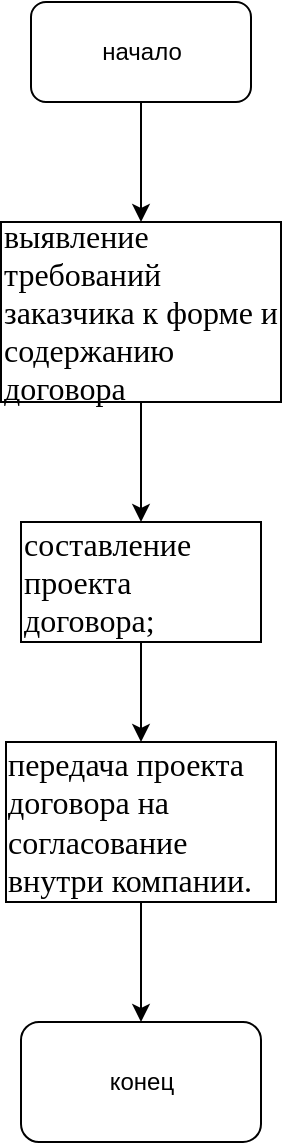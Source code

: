 <mxfile type="github" version="12.1.5" pages="1"><diagram id="A3W1ts7Iw-2WO0Uu2OsV" name="Page-1"><mxGraphModel grid="1" dx="1739" dy="919" gridSize="10" guides="1" tooltips="1" connect="1" arrows="1" fold="1" page="1" pageScale="1" pageWidth="827" pageHeight="1169" math="0" shadow="0"><root><mxCell id="0"/><mxCell id="1" parent="0"/><mxCell id="l5-lP0HtL7krdPJ7oMon-7" value="" parent="1" style="edgeStyle=orthogonalEdgeStyle;rounded=0;orthogonalLoop=1;jettySize=auto;html=1;" edge="1" source="l5-lP0HtL7krdPJ7oMon-1" target="l5-lP0HtL7krdPJ7oMon-2"><mxGeometry as="geometry" relative="1"/></mxCell><mxCell id="l5-lP0HtL7krdPJ7oMon-1" value="начало&lt;br&gt;" parent="1" style="rounded=1;whiteSpace=wrap;html=1;" vertex="1"><mxGeometry as="geometry" x="367.5" y="20" width="110" height="50"/></mxCell><mxCell id="l5-lP0HtL7krdPJ7oMon-8" value="" parent="1" style="edgeStyle=orthogonalEdgeStyle;rounded=0;orthogonalLoop=1;jettySize=auto;html=1;" edge="1" source="l5-lP0HtL7krdPJ7oMon-2" target="l5-lP0HtL7krdPJ7oMon-3"><mxGeometry as="geometry" relative="1"/></mxCell><mxCell id="l5-lP0HtL7krdPJ7oMon-2" value="&lt;p style=&quot;color: rgb(0 , 0 , 0) ; font-family: &amp;#34;times new roman&amp;#34; ; font-size: 16px ; font-style: normal ; font-variant: normal ; font-weight: 400 ; letter-spacing: normal ; text-align: left ; text-decoration: none ; text-indent: 0px ; text-transform: none ; white-space: normal ; word-spacing: 0px&quot;&gt; выявление требований заказчика к форме и содержанию договора&lt;/p&gt;" parent="1" style="rounded=0;whiteSpace=wrap;html=1;" vertex="1"><mxGeometry as="geometry" x="352.5" y="130" width="140" height="90"/></mxCell><mxCell id="l5-lP0HtL7krdPJ7oMon-9" value="" parent="1" style="edgeStyle=orthogonalEdgeStyle;rounded=0;orthogonalLoop=1;jettySize=auto;html=1;" edge="1" source="l5-lP0HtL7krdPJ7oMon-3" target="l5-lP0HtL7krdPJ7oMon-4"><mxGeometry as="geometry" relative="1"/></mxCell><mxCell id="l5-lP0HtL7krdPJ7oMon-3" value="&lt;p style=&quot;color: rgb(0 , 0 , 0) ; font-family: &amp;#34;times new roman&amp;#34; ; font-size: 16px ; font-style: normal ; font-variant: normal ; font-weight: 400 ; letter-spacing: normal ; text-align: left ; text-decoration: none ; text-indent: 0px ; text-transform: none ; white-space: normal ; word-spacing: 0px&quot;&gt;составление проекта договора;&lt;/p&gt;" parent="1" style="rounded=0;whiteSpace=wrap;html=1;" vertex="1"><mxGeometry as="geometry" x="362.5" y="280" width="120" height="60"/></mxCell><mxCell id="l5-lP0HtL7krdPJ7oMon-11" value="" parent="1" style="edgeStyle=orthogonalEdgeStyle;rounded=0;orthogonalLoop=1;jettySize=auto;html=1;" edge="1" source="l5-lP0HtL7krdPJ7oMon-4" target="l5-lP0HtL7krdPJ7oMon-10"><mxGeometry as="geometry" relative="1"/></mxCell><mxCell id="l5-lP0HtL7krdPJ7oMon-4" value="&lt;p style=&quot;color: rgb(0 , 0 , 0) ; font-family: &amp;#34;times new roman&amp;#34; ; font-size: 16px ; font-style: normal ; font-variant: normal ; font-weight: 400 ; letter-spacing: normal ; text-align: left ; text-decoration: none ; text-indent: 0px ; text-transform: none ; white-space: normal ; word-spacing: 0px&quot;&gt; передача проекта договора на согласование внутри компании. &lt;/p&gt;" parent="1" style="rounded=0;whiteSpace=wrap;html=1;" vertex="1"><mxGeometry as="geometry" x="355" y="390" width="135" height="80"/></mxCell><mxCell id="l5-lP0HtL7krdPJ7oMon-10" value="конец&lt;br&gt;" parent="1" style="rounded=1;whiteSpace=wrap;html=1;" vertex="1"><mxGeometry as="geometry" x="362.5" y="530" width="120" height="60"/></mxCell></root></mxGraphModel></diagram></mxfile>